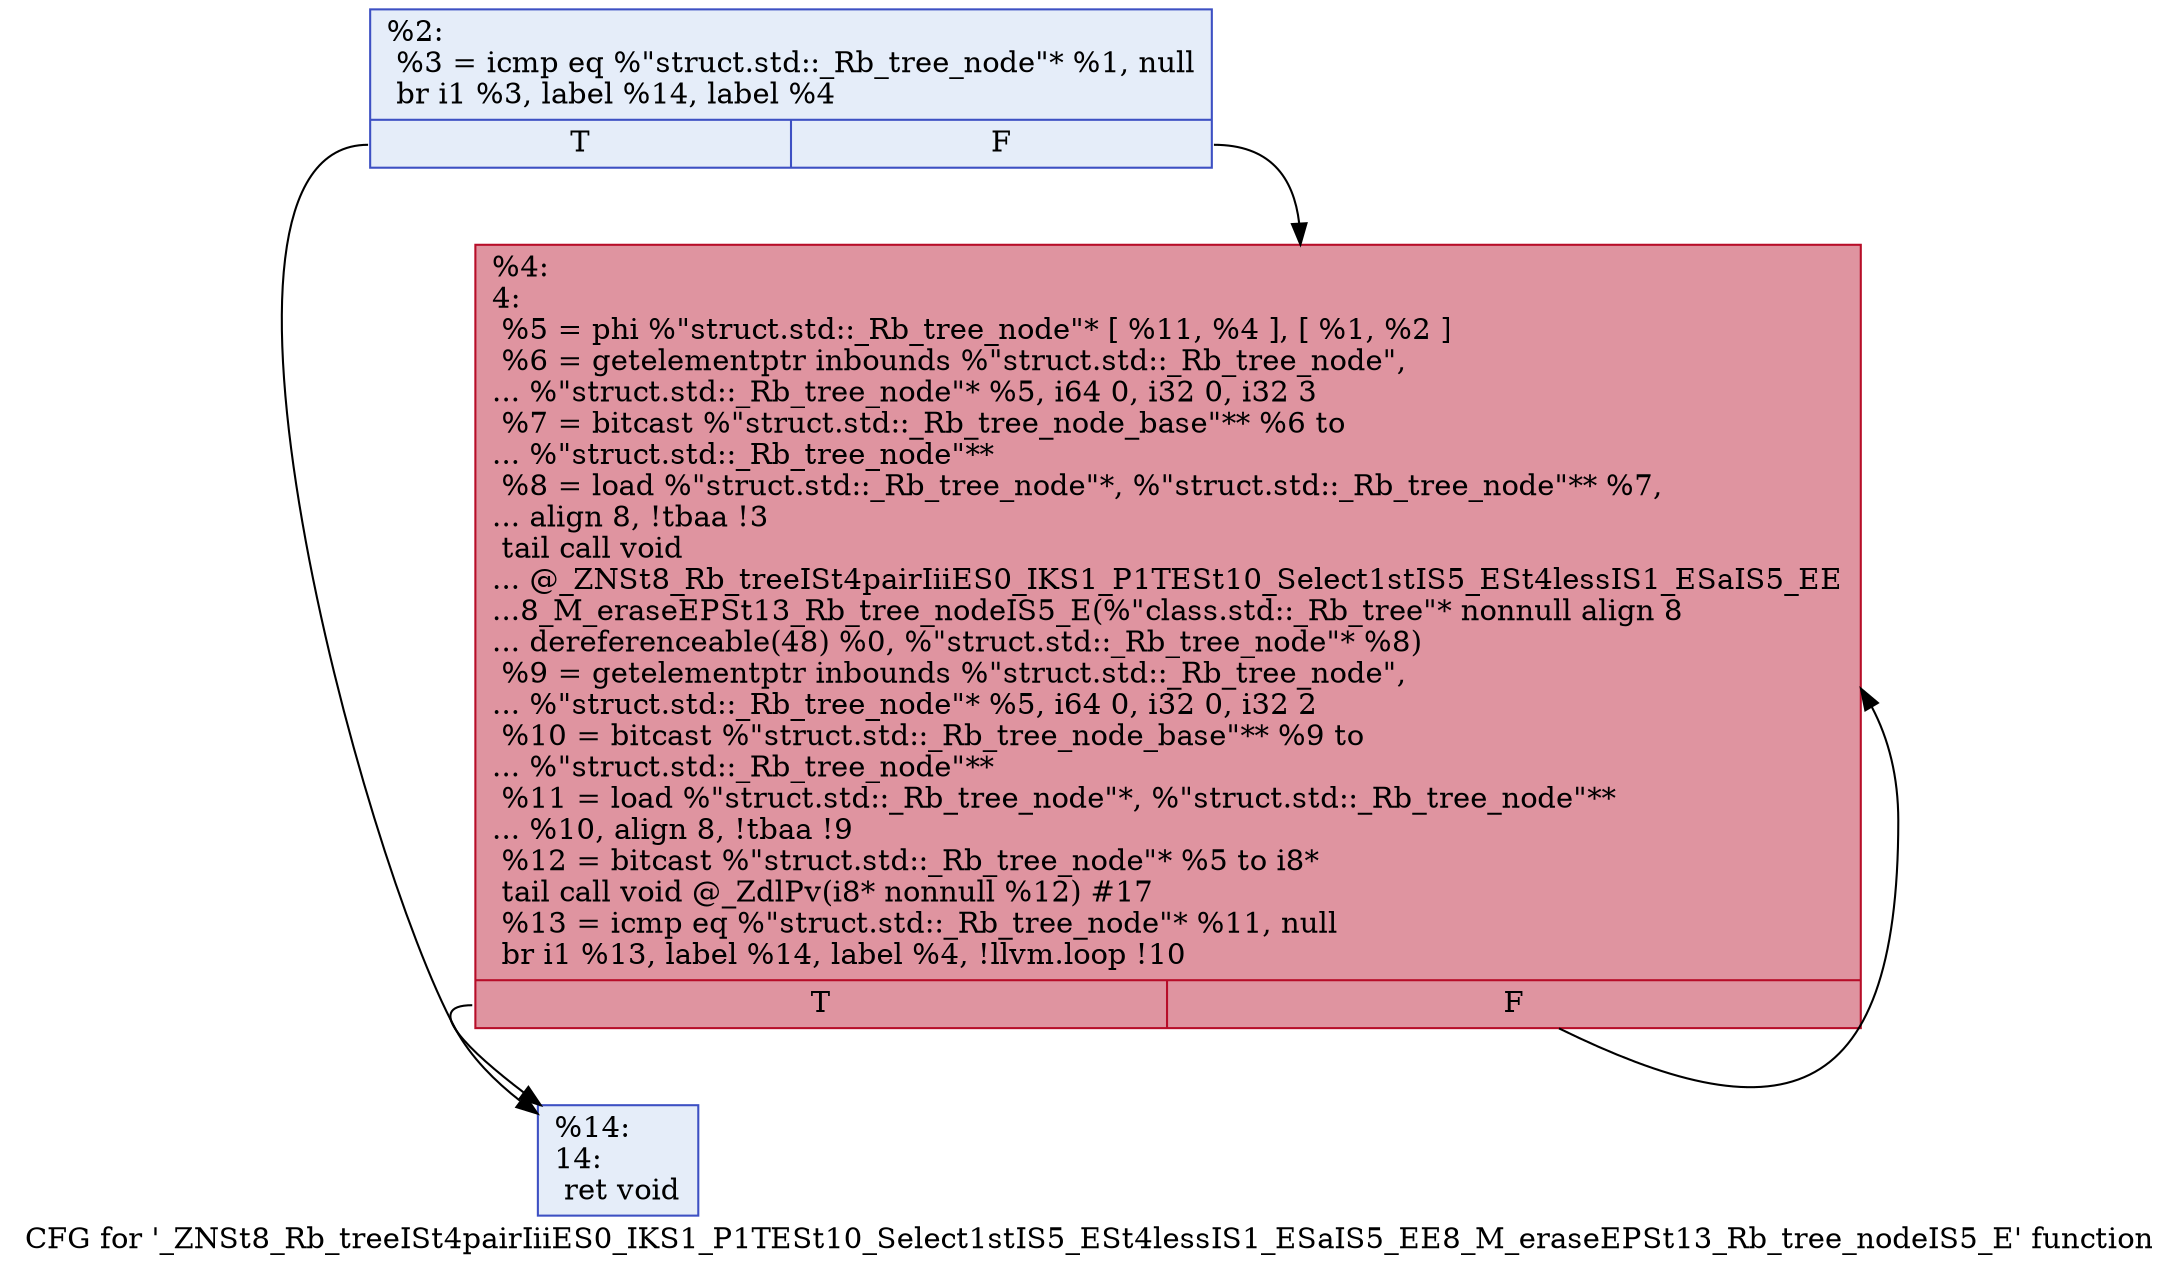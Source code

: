 digraph "CFG for '_ZNSt8_Rb_treeISt4pairIiiES0_IKS1_P1TESt10_Select1stIS5_ESt4lessIS1_ESaIS5_EE8_M_eraseEPSt13_Rb_tree_nodeIS5_E' function" {
	label="CFG for '_ZNSt8_Rb_treeISt4pairIiiES0_IKS1_P1TESt10_Select1stIS5_ESt4lessIS1_ESaIS5_EE8_M_eraseEPSt13_Rb_tree_nodeIS5_E' function";

	Node0x55a988a1cd00 [shape=record,color="#3d50c3ff", style=filled, fillcolor="#c5d6f270",label="{%2:\l  %3 = icmp eq %\"struct.std::_Rb_tree_node\"* %1, null\l  br i1 %3, label %14, label %4\l|{<s0>T|<s1>F}}"];
	Node0x55a988a1cd00:s0 -> Node0x55a988a1cd50;
	Node0x55a988a1cd00:s1 -> Node0x55a988a1cda0;
	Node0x55a988a1cda0 [shape=record,color="#b70d28ff", style=filled, fillcolor="#b70d2870",label="{%4:\l4:                                                \l  %5 = phi %\"struct.std::_Rb_tree_node\"* [ %11, %4 ], [ %1, %2 ]\l  %6 = getelementptr inbounds %\"struct.std::_Rb_tree_node\",\l... %\"struct.std::_Rb_tree_node\"* %5, i64 0, i32 0, i32 3\l  %7 = bitcast %\"struct.std::_Rb_tree_node_base\"** %6 to\l... %\"struct.std::_Rb_tree_node\"**\l  %8 = load %\"struct.std::_Rb_tree_node\"*, %\"struct.std::_Rb_tree_node\"** %7,\l... align 8, !tbaa !3\l  tail call void\l... @_ZNSt8_Rb_treeISt4pairIiiES0_IKS1_P1TESt10_Select1stIS5_ESt4lessIS1_ESaIS5_EE\l...8_M_eraseEPSt13_Rb_tree_nodeIS5_E(%\"class.std::_Rb_tree\"* nonnull align 8\l... dereferenceable(48) %0, %\"struct.std::_Rb_tree_node\"* %8)\l  %9 = getelementptr inbounds %\"struct.std::_Rb_tree_node\",\l... %\"struct.std::_Rb_tree_node\"* %5, i64 0, i32 0, i32 2\l  %10 = bitcast %\"struct.std::_Rb_tree_node_base\"** %9 to\l... %\"struct.std::_Rb_tree_node\"**\l  %11 = load %\"struct.std::_Rb_tree_node\"*, %\"struct.std::_Rb_tree_node\"**\l... %10, align 8, !tbaa !9\l  %12 = bitcast %\"struct.std::_Rb_tree_node\"* %5 to i8*\l  tail call void @_ZdlPv(i8* nonnull %12) #17\l  %13 = icmp eq %\"struct.std::_Rb_tree_node\"* %11, null\l  br i1 %13, label %14, label %4, !llvm.loop !10\l|{<s0>T|<s1>F}}"];
	Node0x55a988a1cda0:s0 -> Node0x55a988a1cd50;
	Node0x55a988a1cda0:s1 -> Node0x55a988a1cda0;
	Node0x55a988a1cd50 [shape=record,color="#3d50c3ff", style=filled, fillcolor="#c5d6f270",label="{%14:\l14:                                               \l  ret void\l}"];
}
